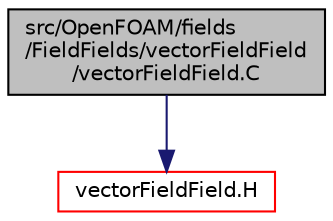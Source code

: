 digraph "src/OpenFOAM/fields/FieldFields/vectorFieldField/vectorFieldField.C"
{
  bgcolor="transparent";
  edge [fontname="Helvetica",fontsize="10",labelfontname="Helvetica",labelfontsize="10"];
  node [fontname="Helvetica",fontsize="10",shape=record];
  Node1 [label="src/OpenFOAM/fields\l/FieldFields/vectorFieldField\l/vectorFieldField.C",height=0.2,width=0.4,color="black", fillcolor="grey75", style="filled" fontcolor="black"];
  Node1 -> Node2 [color="midnightblue",fontsize="10",style="solid",fontname="Helvetica"];
  Node2 [label="vectorFieldField.H",height=0.2,width=0.4,color="red",URL="$vectorFieldField_8H.html",tooltip="Specialisation of FieldField&lt;T&gt; for vector. "];
}
